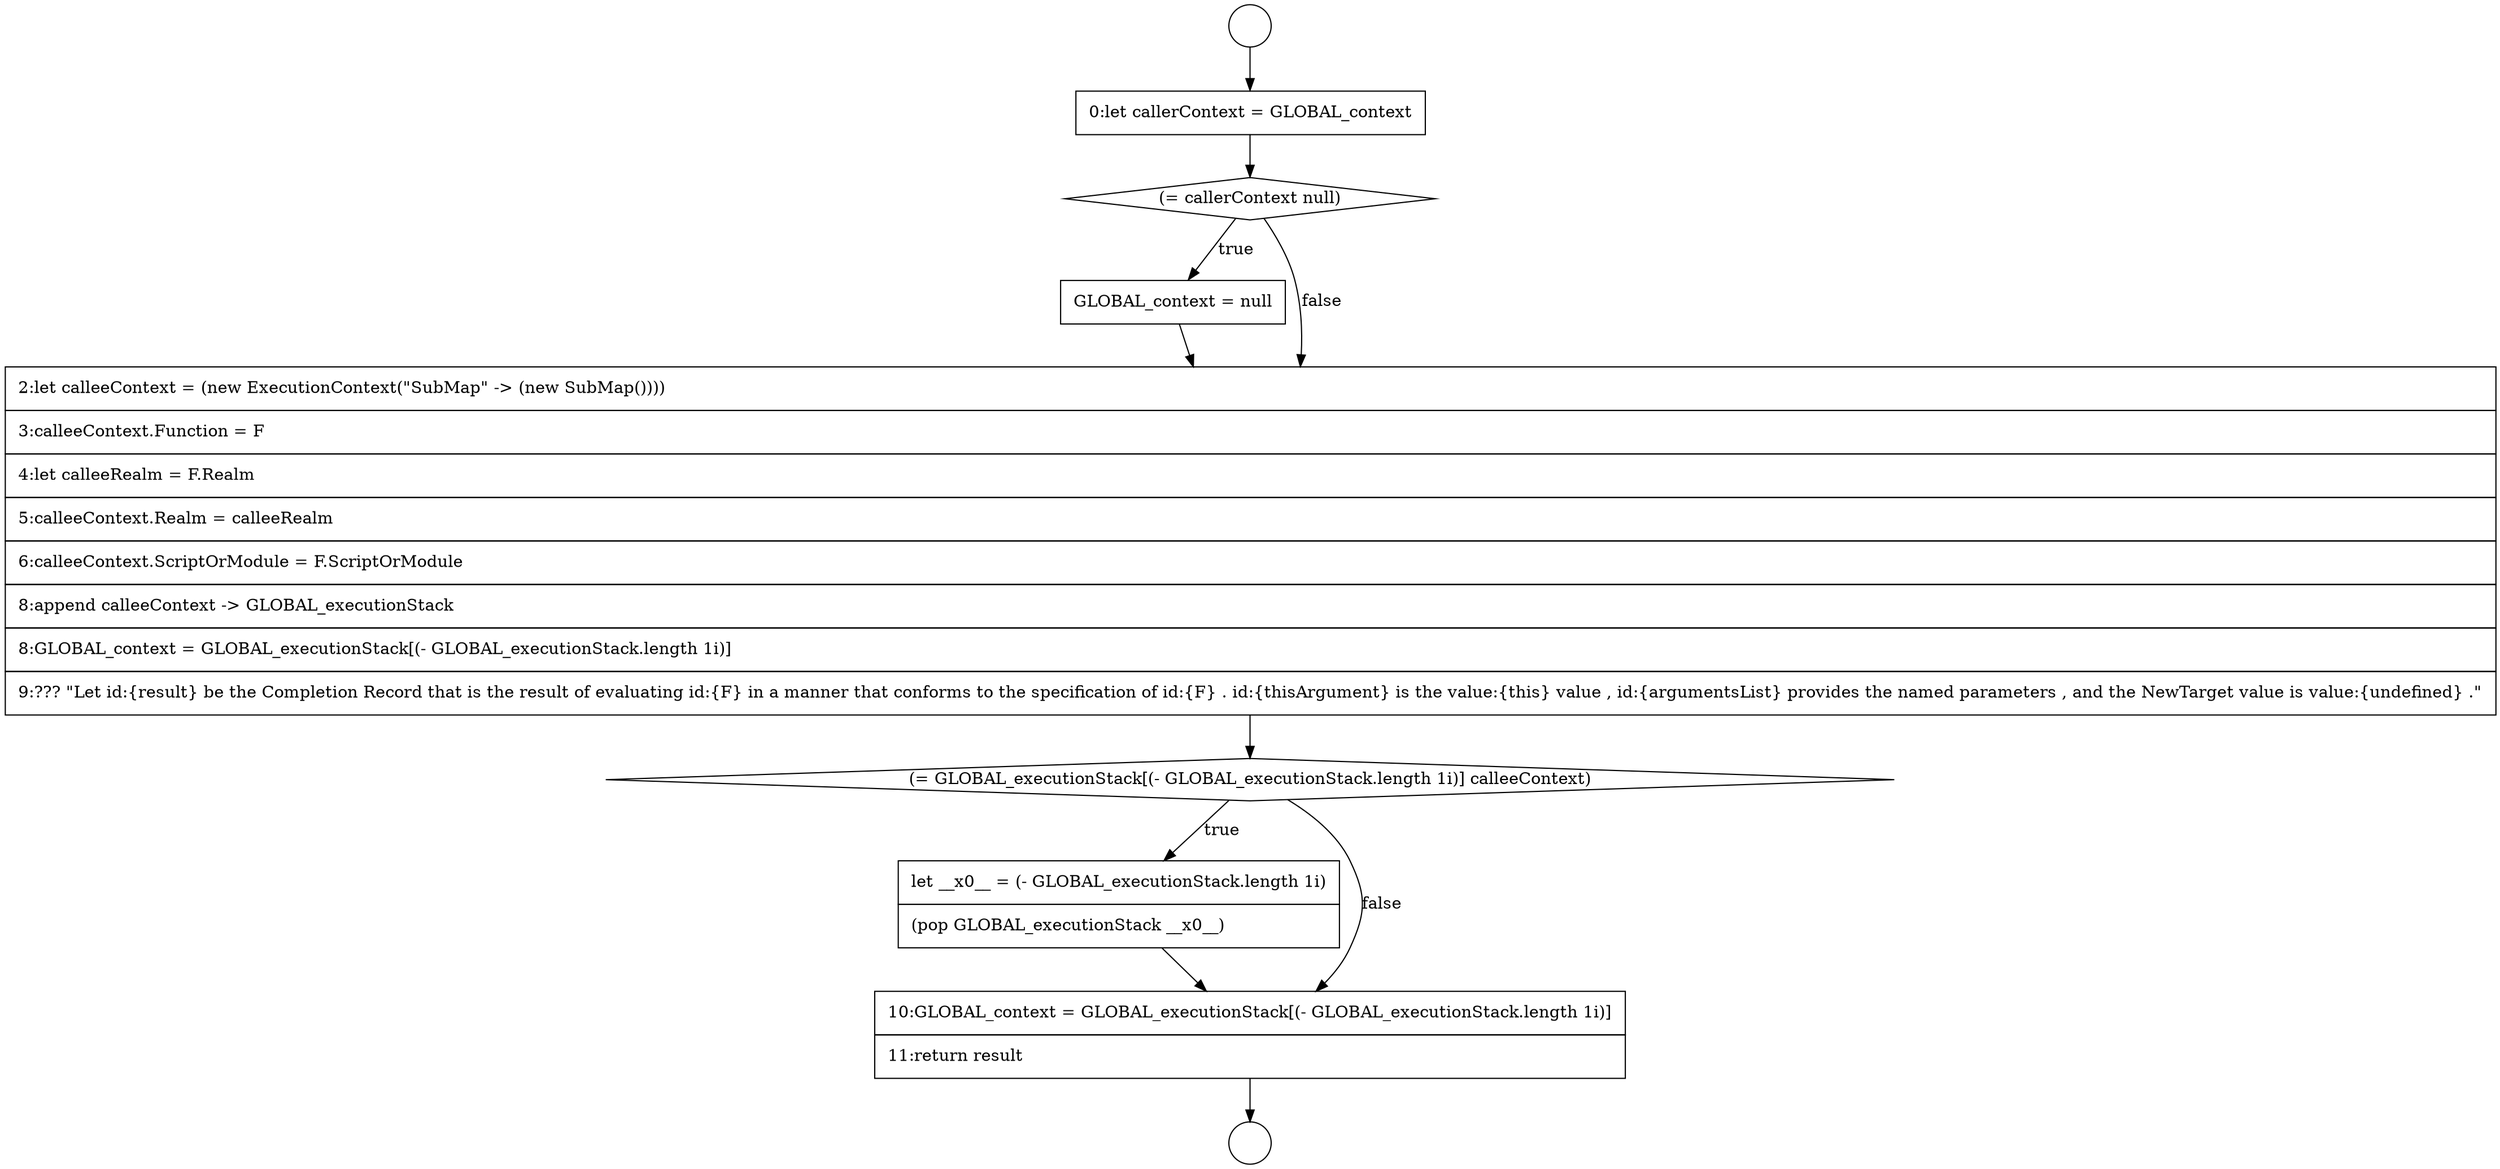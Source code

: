 digraph {
  node2527 [shape=none, margin=0, label=<<font color="black">
    <table border="0" cellborder="1" cellspacing="0" cellpadding="10">
      <tr><td align="left">let __x0__ = (- GLOBAL_executionStack.length 1i)</td></tr>
      <tr><td align="left">(pop GLOBAL_executionStack __x0__)</td></tr>
    </table>
  </font>> color="black" fillcolor="white" style=filled]
  node2520 [shape=circle label=" " color="black" fillcolor="white" style=filled]
  node2523 [shape=diamond, label=<<font color="black">(= callerContext null)</font>> color="black" fillcolor="white" style=filled]
  node2528 [shape=none, margin=0, label=<<font color="black">
    <table border="0" cellborder="1" cellspacing="0" cellpadding="10">
      <tr><td align="left">10:GLOBAL_context = GLOBAL_executionStack[(- GLOBAL_executionStack.length 1i)]</td></tr>
      <tr><td align="left">11:return result</td></tr>
    </table>
  </font>> color="black" fillcolor="white" style=filled]
  node2524 [shape=none, margin=0, label=<<font color="black">
    <table border="0" cellborder="1" cellspacing="0" cellpadding="10">
      <tr><td align="left">GLOBAL_context = null</td></tr>
    </table>
  </font>> color="black" fillcolor="white" style=filled]
  node2525 [shape=none, margin=0, label=<<font color="black">
    <table border="0" cellborder="1" cellspacing="0" cellpadding="10">
      <tr><td align="left">2:let calleeContext = (new ExecutionContext(&quot;SubMap&quot; -&gt; (new SubMap())))</td></tr>
      <tr><td align="left">3:calleeContext.Function = F</td></tr>
      <tr><td align="left">4:let calleeRealm = F.Realm</td></tr>
      <tr><td align="left">5:calleeContext.Realm = calleeRealm</td></tr>
      <tr><td align="left">6:calleeContext.ScriptOrModule = F.ScriptOrModule</td></tr>
      <tr><td align="left">8:append calleeContext -&gt; GLOBAL_executionStack</td></tr>
      <tr><td align="left">8:GLOBAL_context = GLOBAL_executionStack[(- GLOBAL_executionStack.length 1i)]</td></tr>
      <tr><td align="left">9:??? &quot;Let id:{result} be the Completion Record that is the result of evaluating id:{F} in a manner that conforms to the specification of id:{F} . id:{thisArgument} is the value:{this} value , id:{argumentsList} provides the named parameters , and the NewTarget value is value:{undefined} .&quot;</td></tr>
    </table>
  </font>> color="black" fillcolor="white" style=filled]
  node2521 [shape=circle label=" " color="black" fillcolor="white" style=filled]
  node2526 [shape=diamond, label=<<font color="black">(= GLOBAL_executionStack[(- GLOBAL_executionStack.length 1i)] calleeContext)</font>> color="black" fillcolor="white" style=filled]
  node2522 [shape=none, margin=0, label=<<font color="black">
    <table border="0" cellborder="1" cellspacing="0" cellpadding="10">
      <tr><td align="left">0:let callerContext = GLOBAL_context</td></tr>
    </table>
  </font>> color="black" fillcolor="white" style=filled]
  node2527 -> node2528 [ color="black"]
  node2528 -> node2521 [ color="black"]
  node2523 -> node2524 [label=<<font color="black">true</font>> color="black"]
  node2523 -> node2525 [label=<<font color="black">false</font>> color="black"]
  node2520 -> node2522 [ color="black"]
  node2526 -> node2527 [label=<<font color="black">true</font>> color="black"]
  node2526 -> node2528 [label=<<font color="black">false</font>> color="black"]
  node2525 -> node2526 [ color="black"]
  node2522 -> node2523 [ color="black"]
  node2524 -> node2525 [ color="black"]
}
